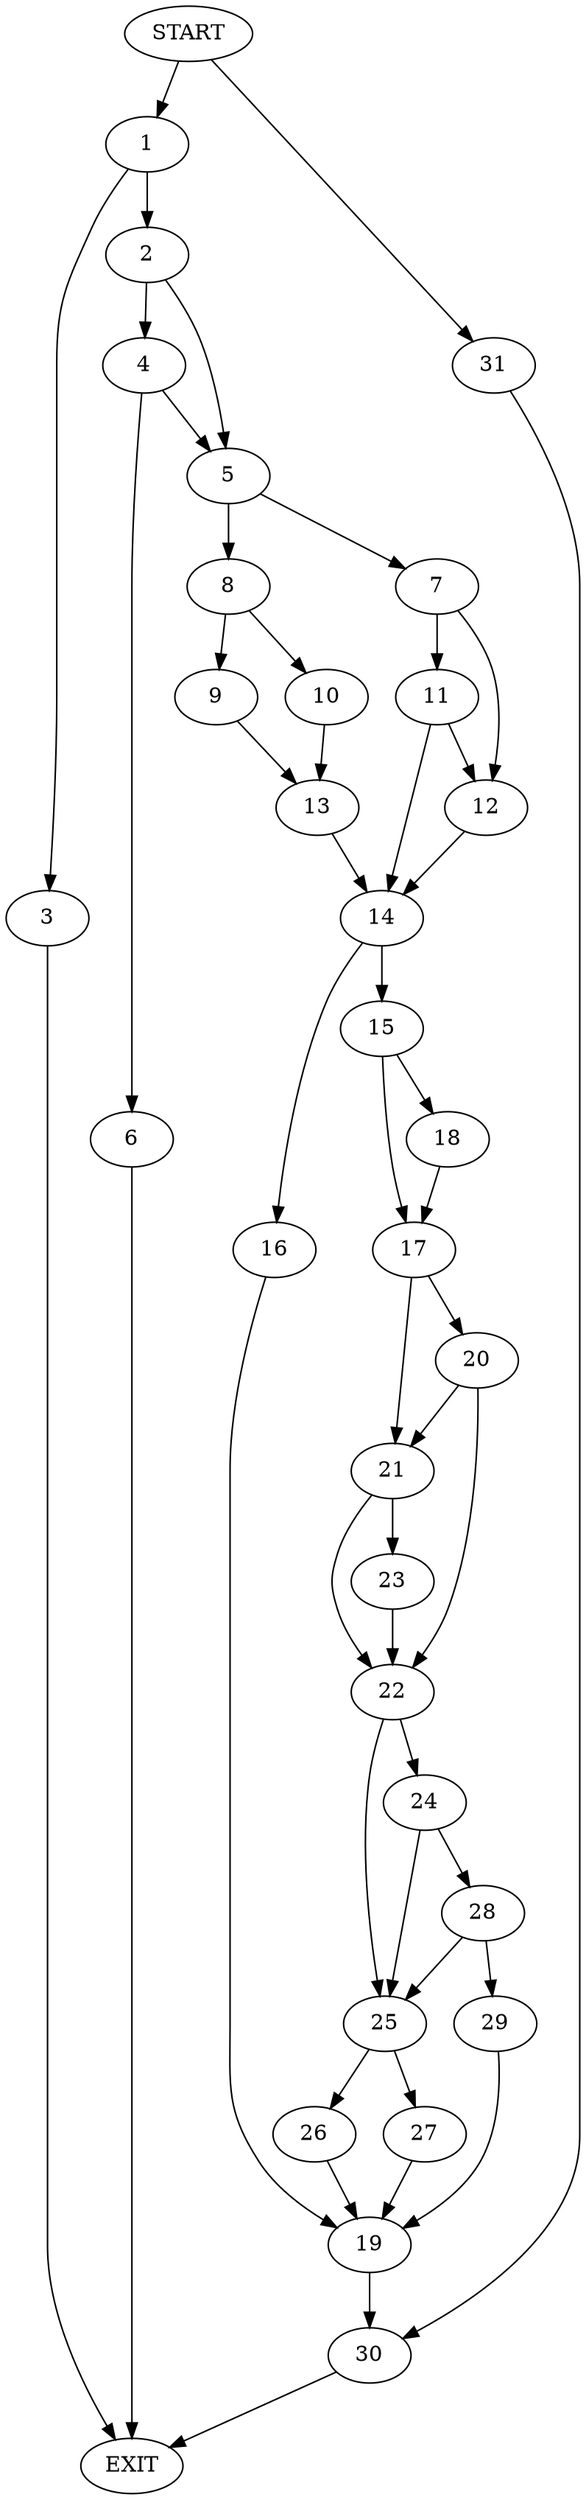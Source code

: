 digraph {
0 [label="START"]
32 [label="EXIT"]
0 -> 1
1 -> 2
1 -> 3
2 -> 4
2 -> 5
3 -> 32
4 -> 6
4 -> 5
5 -> 7
5 -> 8
6 -> 32
8 -> 9
8 -> 10
7 -> 11
7 -> 12
10 -> 13
9 -> 13
13 -> 14
14 -> 15
14 -> 16
11 -> 14
11 -> 12
12 -> 14
15 -> 17
15 -> 18
16 -> 19
17 -> 20
17 -> 21
18 -> 17
20 -> 21
20 -> 22
21 -> 22
21 -> 23
22 -> 24
22 -> 25
23 -> 22
25 -> 26
25 -> 27
24 -> 28
24 -> 25
28 -> 25
28 -> 29
29 -> 19
26 -> 19
27 -> 19
19 -> 30
30 -> 32
0 -> 31
31 -> 30
}
